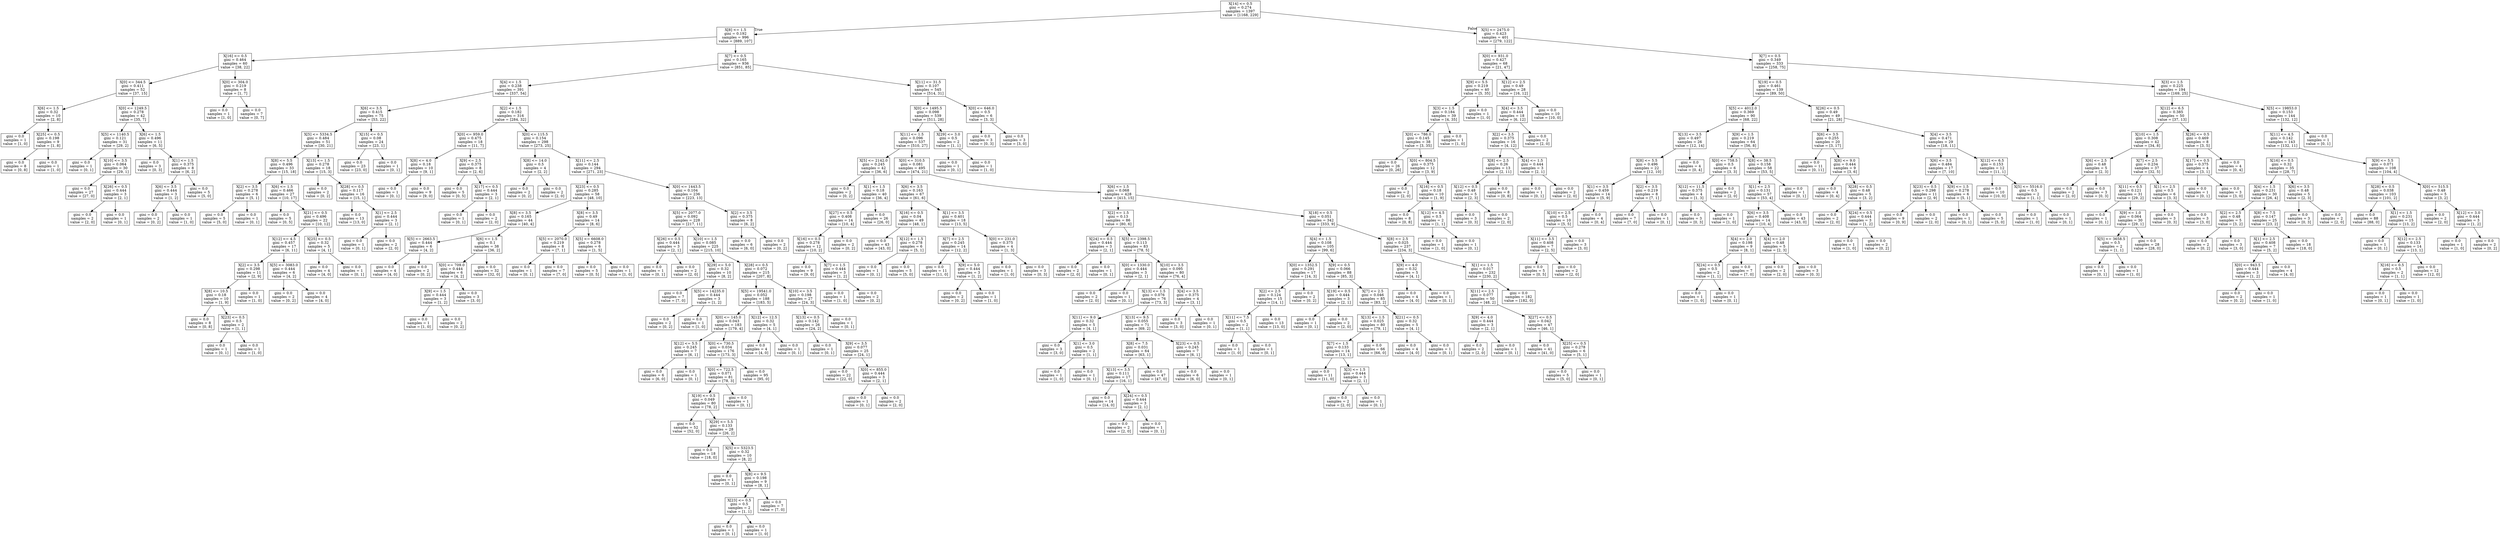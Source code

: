 digraph Tree {
node [shape=box] ;
0 [label="X[14] <= 0.5\ngini = 0.274\nsamples = 1397\nvalue = [1168, 229]"] ;
1 [label="X[8] <= 1.5\ngini = 0.192\nsamples = 996\nvalue = [889, 107]"] ;
0 -> 1 [labeldistance=2.5, labelangle=45, headlabel="True"] ;
2 [label="X[16] <= 0.5\ngini = 0.464\nsamples = 60\nvalue = [38, 22]"] ;
1 -> 2 ;
3 [label="X[0] <= 344.5\ngini = 0.411\nsamples = 52\nvalue = [37, 15]"] ;
2 -> 3 ;
4 [label="X[6] <= 1.5\ngini = 0.32\nsamples = 10\nvalue = [2, 8]"] ;
3 -> 4 ;
5 [label="gini = 0.0\nsamples = 1\nvalue = [1, 0]"] ;
4 -> 5 ;
6 [label="X[25] <= 0.5\ngini = 0.198\nsamples = 9\nvalue = [1, 8]"] ;
4 -> 6 ;
7 [label="gini = 0.0\nsamples = 8\nvalue = [0, 8]"] ;
6 -> 7 ;
8 [label="gini = 0.0\nsamples = 1\nvalue = [1, 0]"] ;
6 -> 8 ;
9 [label="X[0] <= 1249.5\ngini = 0.278\nsamples = 42\nvalue = [35, 7]"] ;
3 -> 9 ;
10 [label="X[5] <= 1140.5\ngini = 0.121\nsamples = 31\nvalue = [29, 2]"] ;
9 -> 10 ;
11 [label="gini = 0.0\nsamples = 1\nvalue = [0, 1]"] ;
10 -> 11 ;
12 [label="X[10] <= 3.5\ngini = 0.064\nsamples = 30\nvalue = [29, 1]"] ;
10 -> 12 ;
13 [label="gini = 0.0\nsamples = 27\nvalue = [27, 0]"] ;
12 -> 13 ;
14 [label="X[26] <= 0.5\ngini = 0.444\nsamples = 3\nvalue = [2, 1]"] ;
12 -> 14 ;
15 [label="gini = 0.0\nsamples = 2\nvalue = [2, 0]"] ;
14 -> 15 ;
16 [label="gini = 0.0\nsamples = 1\nvalue = [0, 1]"] ;
14 -> 16 ;
17 [label="X[6] <= 1.5\ngini = 0.496\nsamples = 11\nvalue = [6, 5]"] ;
9 -> 17 ;
18 [label="gini = 0.0\nsamples = 3\nvalue = [0, 3]"] ;
17 -> 18 ;
19 [label="X[1] <= 1.5\ngini = 0.375\nsamples = 8\nvalue = [6, 2]"] ;
17 -> 19 ;
20 [label="X[6] <= 3.5\ngini = 0.444\nsamples = 3\nvalue = [1, 2]"] ;
19 -> 20 ;
21 [label="gini = 0.0\nsamples = 2\nvalue = [0, 2]"] ;
20 -> 21 ;
22 [label="gini = 0.0\nsamples = 1\nvalue = [1, 0]"] ;
20 -> 22 ;
23 [label="gini = 0.0\nsamples = 5\nvalue = [5, 0]"] ;
19 -> 23 ;
24 [label="X[0] <= 304.0\ngini = 0.219\nsamples = 8\nvalue = [1, 7]"] ;
2 -> 24 ;
25 [label="gini = 0.0\nsamples = 1\nvalue = [1, 0]"] ;
24 -> 25 ;
26 [label="gini = 0.0\nsamples = 7\nvalue = [0, 7]"] ;
24 -> 26 ;
27 [label="X[7] <= 0.5\ngini = 0.165\nsamples = 936\nvalue = [851, 85]"] ;
1 -> 27 ;
28 [label="X[4] <= 1.5\ngini = 0.238\nsamples = 391\nvalue = [337, 54]"] ;
27 -> 28 ;
29 [label="X[6] <= 3.5\ngini = 0.415\nsamples = 75\nvalue = [53, 22]"] ;
28 -> 29 ;
30 [label="X[5] <= 5334.5\ngini = 0.484\nsamples = 51\nvalue = [30, 21]"] ;
29 -> 30 ;
31 [label="X[8] <= 5.5\ngini = 0.496\nsamples = 33\nvalue = [15, 18]"] ;
30 -> 31 ;
32 [label="X[2] <= 3.5\ngini = 0.278\nsamples = 6\nvalue = [5, 1]"] ;
31 -> 32 ;
33 [label="gini = 0.0\nsamples = 5\nvalue = [5, 0]"] ;
32 -> 33 ;
34 [label="gini = 0.0\nsamples = 1\nvalue = [0, 1]"] ;
32 -> 34 ;
35 [label="X[6] <= 1.5\ngini = 0.466\nsamples = 27\nvalue = [10, 17]"] ;
31 -> 35 ;
36 [label="gini = 0.0\nsamples = 5\nvalue = [0, 5]"] ;
35 -> 36 ;
37 [label="X[21] <= 0.5\ngini = 0.496\nsamples = 22\nvalue = [10, 12]"] ;
35 -> 37 ;
38 [label="X[12] <= 4.5\ngini = 0.457\nsamples = 17\nvalue = [6, 11]"] ;
37 -> 38 ;
39 [label="X[2] <= 3.5\ngini = 0.298\nsamples = 11\nvalue = [2, 9]"] ;
38 -> 39 ;
40 [label="X[8] <= 10.5\ngini = 0.18\nsamples = 10\nvalue = [1, 9]"] ;
39 -> 40 ;
41 [label="gini = 0.0\nsamples = 8\nvalue = [0, 8]"] ;
40 -> 41 ;
42 [label="X[23] <= 0.5\ngini = 0.5\nsamples = 2\nvalue = [1, 1]"] ;
40 -> 42 ;
43 [label="gini = 0.0\nsamples = 1\nvalue = [0, 1]"] ;
42 -> 43 ;
44 [label="gini = 0.0\nsamples = 1\nvalue = [1, 0]"] ;
42 -> 44 ;
45 [label="gini = 0.0\nsamples = 1\nvalue = [1, 0]"] ;
39 -> 45 ;
46 [label="X[5] <= 3083.0\ngini = 0.444\nsamples = 6\nvalue = [4, 2]"] ;
38 -> 46 ;
47 [label="gini = 0.0\nsamples = 2\nvalue = [0, 2]"] ;
46 -> 47 ;
48 [label="gini = 0.0\nsamples = 4\nvalue = [4, 0]"] ;
46 -> 48 ;
49 [label="X[25] <= 0.5\ngini = 0.32\nsamples = 5\nvalue = [4, 1]"] ;
37 -> 49 ;
50 [label="gini = 0.0\nsamples = 4\nvalue = [4, 0]"] ;
49 -> 50 ;
51 [label="gini = 0.0\nsamples = 1\nvalue = [0, 1]"] ;
49 -> 51 ;
52 [label="X[13] <= 1.5\ngini = 0.278\nsamples = 18\nvalue = [15, 3]"] ;
30 -> 52 ;
53 [label="gini = 0.0\nsamples = 2\nvalue = [0, 2]"] ;
52 -> 53 ;
54 [label="X[28] <= 0.5\ngini = 0.117\nsamples = 16\nvalue = [15, 1]"] ;
52 -> 54 ;
55 [label="gini = 0.0\nsamples = 13\nvalue = [13, 0]"] ;
54 -> 55 ;
56 [label="X[1] <= 2.5\ngini = 0.444\nsamples = 3\nvalue = [2, 1]"] ;
54 -> 56 ;
57 [label="gini = 0.0\nsamples = 1\nvalue = [0, 1]"] ;
56 -> 57 ;
58 [label="gini = 0.0\nsamples = 2\nvalue = [2, 0]"] ;
56 -> 58 ;
59 [label="X[15] <= 0.5\ngini = 0.08\nsamples = 24\nvalue = [23, 1]"] ;
29 -> 59 ;
60 [label="gini = 0.0\nsamples = 23\nvalue = [23, 0]"] ;
59 -> 60 ;
61 [label="gini = 0.0\nsamples = 1\nvalue = [0, 1]"] ;
59 -> 61 ;
62 [label="X[2] <= 1.5\ngini = 0.182\nsamples = 316\nvalue = [284, 32]"] ;
28 -> 62 ;
63 [label="X[0] <= 959.0\ngini = 0.475\nsamples = 18\nvalue = [11, 7]"] ;
62 -> 63 ;
64 [label="X[8] <= 4.0\ngini = 0.18\nsamples = 10\nvalue = [9, 1]"] ;
63 -> 64 ;
65 [label="gini = 0.0\nsamples = 1\nvalue = [0, 1]"] ;
64 -> 65 ;
66 [label="gini = 0.0\nsamples = 9\nvalue = [9, 0]"] ;
64 -> 66 ;
67 [label="X[9] <= 2.5\ngini = 0.375\nsamples = 8\nvalue = [2, 6]"] ;
63 -> 67 ;
68 [label="gini = 0.0\nsamples = 5\nvalue = [0, 5]"] ;
67 -> 68 ;
69 [label="X[17] <= 0.5\ngini = 0.444\nsamples = 3\nvalue = [2, 1]"] ;
67 -> 69 ;
70 [label="gini = 0.0\nsamples = 1\nvalue = [0, 1]"] ;
69 -> 70 ;
71 [label="gini = 0.0\nsamples = 2\nvalue = [2, 0]"] ;
69 -> 71 ;
72 [label="X[0] <= 115.5\ngini = 0.154\nsamples = 298\nvalue = [273, 25]"] ;
62 -> 72 ;
73 [label="X[8] <= 14.0\ngini = 0.5\nsamples = 4\nvalue = [2, 2]"] ;
72 -> 73 ;
74 [label="gini = 0.0\nsamples = 2\nvalue = [0, 2]"] ;
73 -> 74 ;
75 [label="gini = 0.0\nsamples = 2\nvalue = [2, 0]"] ;
73 -> 75 ;
76 [label="X[11] <= 2.5\ngini = 0.144\nsamples = 294\nvalue = [271, 23]"] ;
72 -> 76 ;
77 [label="X[23] <= 0.5\ngini = 0.285\nsamples = 58\nvalue = [48, 10]"] ;
76 -> 77 ;
78 [label="X[8] <= 3.5\ngini = 0.165\nsamples = 44\nvalue = [40, 4]"] ;
77 -> 78 ;
79 [label="X[5] <= 2663.5\ngini = 0.444\nsamples = 6\nvalue = [4, 2]"] ;
78 -> 79 ;
80 [label="gini = 0.0\nsamples = 4\nvalue = [4, 0]"] ;
79 -> 80 ;
81 [label="gini = 0.0\nsamples = 2\nvalue = [0, 2]"] ;
79 -> 81 ;
82 [label="X[6] <= 1.5\ngini = 0.1\nsamples = 38\nvalue = [36, 2]"] ;
78 -> 82 ;
83 [label="X[0] <= 709.0\ngini = 0.444\nsamples = 6\nvalue = [4, 2]"] ;
82 -> 83 ;
84 [label="X[9] <= 1.5\ngini = 0.444\nsamples = 3\nvalue = [1, 2]"] ;
83 -> 84 ;
85 [label="gini = 0.0\nsamples = 1\nvalue = [1, 0]"] ;
84 -> 85 ;
86 [label="gini = 0.0\nsamples = 2\nvalue = [0, 2]"] ;
84 -> 86 ;
87 [label="gini = 0.0\nsamples = 3\nvalue = [3, 0]"] ;
83 -> 87 ;
88 [label="gini = 0.0\nsamples = 32\nvalue = [32, 0]"] ;
82 -> 88 ;
89 [label="X[8] <= 3.5\ngini = 0.49\nsamples = 14\nvalue = [8, 6]"] ;
77 -> 89 ;
90 [label="X[5] <= 2070.0\ngini = 0.219\nsamples = 8\nvalue = [7, 1]"] ;
89 -> 90 ;
91 [label="gini = 0.0\nsamples = 1\nvalue = [0, 1]"] ;
90 -> 91 ;
92 [label="gini = 0.0\nsamples = 7\nvalue = [7, 0]"] ;
90 -> 92 ;
93 [label="X[5] <= 6608.0\ngini = 0.278\nsamples = 6\nvalue = [1, 5]"] ;
89 -> 93 ;
94 [label="gini = 0.0\nsamples = 5\nvalue = [0, 5]"] ;
93 -> 94 ;
95 [label="gini = 0.0\nsamples = 1\nvalue = [1, 0]"] ;
93 -> 95 ;
96 [label="X[0] <= 1443.5\ngini = 0.104\nsamples = 236\nvalue = [223, 13]"] ;
76 -> 96 ;
97 [label="X[5] <= 2077.0\ngini = 0.092\nsamples = 228\nvalue = [217, 11]"] ;
96 -> 97 ;
98 [label="X[26] <= 0.5\ngini = 0.444\nsamples = 3\nvalue = [2, 1]"] ;
97 -> 98 ;
99 [label="gini = 0.0\nsamples = 1\nvalue = [0, 1]"] ;
98 -> 99 ;
100 [label="gini = 0.0\nsamples = 2\nvalue = [2, 0]"] ;
98 -> 100 ;
101 [label="X[10] <= 1.5\ngini = 0.085\nsamples = 225\nvalue = [215, 10]"] ;
97 -> 101 ;
102 [label="X[29] <= 5.0\ngini = 0.32\nsamples = 10\nvalue = [8, 2]"] ;
101 -> 102 ;
103 [label="gini = 0.0\nsamples = 7\nvalue = [7, 0]"] ;
102 -> 103 ;
104 [label="X[5] <= 14235.0\ngini = 0.444\nsamples = 3\nvalue = [1, 2]"] ;
102 -> 104 ;
105 [label="gini = 0.0\nsamples = 2\nvalue = [0, 2]"] ;
104 -> 105 ;
106 [label="gini = 0.0\nsamples = 1\nvalue = [1, 0]"] ;
104 -> 106 ;
107 [label="X[28] <= 0.5\ngini = 0.072\nsamples = 215\nvalue = [207, 8]"] ;
101 -> 107 ;
108 [label="X[5] <= 19541.0\ngini = 0.052\nsamples = 188\nvalue = [183, 5]"] ;
107 -> 108 ;
109 [label="X[0] <= 145.0\ngini = 0.043\nsamples = 183\nvalue = [179, 4]"] ;
108 -> 109 ;
110 [label="X[12] <= 5.5\ngini = 0.245\nsamples = 7\nvalue = [6, 1]"] ;
109 -> 110 ;
111 [label="gini = 0.0\nsamples = 6\nvalue = [6, 0]"] ;
110 -> 111 ;
112 [label="gini = 0.0\nsamples = 1\nvalue = [0, 1]"] ;
110 -> 112 ;
113 [label="X[0] <= 730.5\ngini = 0.034\nsamples = 176\nvalue = [173, 3]"] ;
109 -> 113 ;
114 [label="X[0] <= 722.5\ngini = 0.071\nsamples = 81\nvalue = [78, 3]"] ;
113 -> 114 ;
115 [label="X[19] <= 0.5\ngini = 0.049\nsamples = 80\nvalue = [78, 2]"] ;
114 -> 115 ;
116 [label="gini = 0.0\nsamples = 52\nvalue = [52, 0]"] ;
115 -> 116 ;
117 [label="X[29] <= 5.5\ngini = 0.133\nsamples = 28\nvalue = [26, 2]"] ;
115 -> 117 ;
118 [label="gini = 0.0\nsamples = 18\nvalue = [18, 0]"] ;
117 -> 118 ;
119 [label="X[5] <= 5323.5\ngini = 0.32\nsamples = 10\nvalue = [8, 2]"] ;
117 -> 119 ;
120 [label="gini = 0.0\nsamples = 1\nvalue = [0, 1]"] ;
119 -> 120 ;
121 [label="X[8] <= 9.5\ngini = 0.198\nsamples = 9\nvalue = [8, 1]"] ;
119 -> 121 ;
122 [label="X[23] <= 0.5\ngini = 0.5\nsamples = 2\nvalue = [1, 1]"] ;
121 -> 122 ;
123 [label="gini = 0.0\nsamples = 1\nvalue = [0, 1]"] ;
122 -> 123 ;
124 [label="gini = 0.0\nsamples = 1\nvalue = [1, 0]"] ;
122 -> 124 ;
125 [label="gini = 0.0\nsamples = 7\nvalue = [7, 0]"] ;
121 -> 125 ;
126 [label="gini = 0.0\nsamples = 1\nvalue = [0, 1]"] ;
114 -> 126 ;
127 [label="gini = 0.0\nsamples = 95\nvalue = [95, 0]"] ;
113 -> 127 ;
128 [label="X[12] <= 12.5\ngini = 0.32\nsamples = 5\nvalue = [4, 1]"] ;
108 -> 128 ;
129 [label="gini = 0.0\nsamples = 4\nvalue = [4, 0]"] ;
128 -> 129 ;
130 [label="gini = 0.0\nsamples = 1\nvalue = [0, 1]"] ;
128 -> 130 ;
131 [label="X[10] <= 3.5\ngini = 0.198\nsamples = 27\nvalue = [24, 3]"] ;
107 -> 131 ;
132 [label="X[13] <= 0.5\ngini = 0.142\nsamples = 26\nvalue = [24, 2]"] ;
131 -> 132 ;
133 [label="gini = 0.0\nsamples = 1\nvalue = [0, 1]"] ;
132 -> 133 ;
134 [label="X[9] <= 3.5\ngini = 0.077\nsamples = 25\nvalue = [24, 1]"] ;
132 -> 134 ;
135 [label="gini = 0.0\nsamples = 22\nvalue = [22, 0]"] ;
134 -> 135 ;
136 [label="X[0] <= 855.0\ngini = 0.444\nsamples = 3\nvalue = [2, 1]"] ;
134 -> 136 ;
137 [label="gini = 0.0\nsamples = 1\nvalue = [0, 1]"] ;
136 -> 137 ;
138 [label="gini = 0.0\nsamples = 2\nvalue = [2, 0]"] ;
136 -> 138 ;
139 [label="gini = 0.0\nsamples = 1\nvalue = [0, 1]"] ;
131 -> 139 ;
140 [label="X[2] <= 3.5\ngini = 0.375\nsamples = 8\nvalue = [6, 2]"] ;
96 -> 140 ;
141 [label="gini = 0.0\nsamples = 6\nvalue = [6, 0]"] ;
140 -> 141 ;
142 [label="gini = 0.0\nsamples = 2\nvalue = [0, 2]"] ;
140 -> 142 ;
143 [label="X[11] <= 31.5\ngini = 0.107\nsamples = 545\nvalue = [514, 31]"] ;
27 -> 143 ;
144 [label="X[0] <= 1495.5\ngini = 0.098\nsamples = 539\nvalue = [511, 28]"] ;
143 -> 144 ;
145 [label="X[11] <= 1.5\ngini = 0.096\nsamples = 537\nvalue = [510, 27]"] ;
144 -> 145 ;
146 [label="X[5] <= 2142.0\ngini = 0.245\nsamples = 42\nvalue = [36, 6]"] ;
145 -> 146 ;
147 [label="gini = 0.0\nsamples = 2\nvalue = [0, 2]"] ;
146 -> 147 ;
148 [label="X[1] <= 1.5\ngini = 0.18\nsamples = 40\nvalue = [36, 4]"] ;
146 -> 148 ;
149 [label="X[27] <= 0.5\ngini = 0.408\nsamples = 14\nvalue = [10, 4]"] ;
148 -> 149 ;
150 [label="X[16] <= 0.5\ngini = 0.278\nsamples = 12\nvalue = [10, 2]"] ;
149 -> 150 ;
151 [label="gini = 0.0\nsamples = 9\nvalue = [9, 0]"] ;
150 -> 151 ;
152 [label="X[7] <= 1.5\ngini = 0.444\nsamples = 3\nvalue = [1, 2]"] ;
150 -> 152 ;
153 [label="gini = 0.0\nsamples = 1\nvalue = [1, 0]"] ;
152 -> 153 ;
154 [label="gini = 0.0\nsamples = 2\nvalue = [0, 2]"] ;
152 -> 154 ;
155 [label="gini = 0.0\nsamples = 2\nvalue = [0, 2]"] ;
149 -> 155 ;
156 [label="gini = 0.0\nsamples = 26\nvalue = [26, 0]"] ;
148 -> 156 ;
157 [label="X[0] <= 310.5\ngini = 0.081\nsamples = 495\nvalue = [474, 21]"] ;
145 -> 157 ;
158 [label="X[6] <= 3.5\ngini = 0.163\nsamples = 67\nvalue = [61, 6]"] ;
157 -> 158 ;
159 [label="X[16] <= 0.5\ngini = 0.04\nsamples = 49\nvalue = [48, 1]"] ;
158 -> 159 ;
160 [label="gini = 0.0\nsamples = 43\nvalue = [43, 0]"] ;
159 -> 160 ;
161 [label="X[12] <= 1.5\ngini = 0.278\nsamples = 6\nvalue = [5, 1]"] ;
159 -> 161 ;
162 [label="gini = 0.0\nsamples = 1\nvalue = [0, 1]"] ;
161 -> 162 ;
163 [label="gini = 0.0\nsamples = 5\nvalue = [5, 0]"] ;
161 -> 163 ;
164 [label="X[1] <= 3.5\ngini = 0.401\nsamples = 18\nvalue = [13, 5]"] ;
158 -> 164 ;
165 [label="X[7] <= 2.5\ngini = 0.245\nsamples = 14\nvalue = [12, 2]"] ;
164 -> 165 ;
166 [label="gini = 0.0\nsamples = 11\nvalue = [11, 0]"] ;
165 -> 166 ;
167 [label="X[9] <= 5.0\ngini = 0.444\nsamples = 3\nvalue = [1, 2]"] ;
165 -> 167 ;
168 [label="gini = 0.0\nsamples = 2\nvalue = [0, 2]"] ;
167 -> 168 ;
169 [label="gini = 0.0\nsamples = 1\nvalue = [1, 0]"] ;
167 -> 169 ;
170 [label="X[0] <= 231.0\ngini = 0.375\nsamples = 4\nvalue = [1, 3]"] ;
164 -> 170 ;
171 [label="gini = 0.0\nsamples = 1\nvalue = [1, 0]"] ;
170 -> 171 ;
172 [label="gini = 0.0\nsamples = 3\nvalue = [0, 3]"] ;
170 -> 172 ;
173 [label="X[6] <= 1.5\ngini = 0.068\nsamples = 428\nvalue = [413, 15]"] ;
157 -> 173 ;
174 [label="X[2] <= 1.5\ngini = 0.13\nsamples = 86\nvalue = [80, 6]"] ;
173 -> 174 ;
175 [label="X[24] <= 0.5\ngini = 0.444\nsamples = 3\nvalue = [2, 1]"] ;
174 -> 175 ;
176 [label="gini = 0.0\nsamples = 2\nvalue = [2, 0]"] ;
175 -> 176 ;
177 [label="gini = 0.0\nsamples = 1\nvalue = [0, 1]"] ;
175 -> 177 ;
178 [label="X[5] <= 2398.5\ngini = 0.113\nsamples = 83\nvalue = [78, 5]"] ;
174 -> 178 ;
179 [label="X[0] <= 1330.0\ngini = 0.444\nsamples = 3\nvalue = [2, 1]"] ;
178 -> 179 ;
180 [label="gini = 0.0\nsamples = 2\nvalue = [2, 0]"] ;
179 -> 180 ;
181 [label="gini = 0.0\nsamples = 1\nvalue = [0, 1]"] ;
179 -> 181 ;
182 [label="X[10] <= 3.5\ngini = 0.095\nsamples = 80\nvalue = [76, 4]"] ;
178 -> 182 ;
183 [label="X[13] <= 1.5\ngini = 0.076\nsamples = 76\nvalue = [73, 3]"] ;
182 -> 183 ;
184 [label="X[11] <= 9.0\ngini = 0.32\nsamples = 5\nvalue = [4, 1]"] ;
183 -> 184 ;
185 [label="gini = 0.0\nsamples = 3\nvalue = [3, 0]"] ;
184 -> 185 ;
186 [label="X[1] <= 3.0\ngini = 0.5\nsamples = 2\nvalue = [1, 1]"] ;
184 -> 186 ;
187 [label="gini = 0.0\nsamples = 1\nvalue = [1, 0]"] ;
186 -> 187 ;
188 [label="gini = 0.0\nsamples = 1\nvalue = [0, 1]"] ;
186 -> 188 ;
189 [label="X[13] <= 9.5\ngini = 0.055\nsamples = 71\nvalue = [69, 2]"] ;
183 -> 189 ;
190 [label="X[8] <= 7.5\ngini = 0.031\nsamples = 64\nvalue = [63, 1]"] ;
189 -> 190 ;
191 [label="X[13] <= 3.5\ngini = 0.111\nsamples = 17\nvalue = [16, 1]"] ;
190 -> 191 ;
192 [label="gini = 0.0\nsamples = 14\nvalue = [14, 0]"] ;
191 -> 192 ;
193 [label="X[24] <= 0.5\ngini = 0.444\nsamples = 3\nvalue = [2, 1]"] ;
191 -> 193 ;
194 [label="gini = 0.0\nsamples = 2\nvalue = [2, 0]"] ;
193 -> 194 ;
195 [label="gini = 0.0\nsamples = 1\nvalue = [0, 1]"] ;
193 -> 195 ;
196 [label="gini = 0.0\nsamples = 47\nvalue = [47, 0]"] ;
190 -> 196 ;
197 [label="X[23] <= 0.5\ngini = 0.245\nsamples = 7\nvalue = [6, 1]"] ;
189 -> 197 ;
198 [label="gini = 0.0\nsamples = 6\nvalue = [6, 0]"] ;
197 -> 198 ;
199 [label="gini = 0.0\nsamples = 1\nvalue = [0, 1]"] ;
197 -> 199 ;
200 [label="X[4] <= 3.5\ngini = 0.375\nsamples = 4\nvalue = [3, 1]"] ;
182 -> 200 ;
201 [label="gini = 0.0\nsamples = 3\nvalue = [3, 0]"] ;
200 -> 201 ;
202 [label="gini = 0.0\nsamples = 1\nvalue = [0, 1]"] ;
200 -> 202 ;
203 [label="X[18] <= 0.5\ngini = 0.051\nsamples = 342\nvalue = [333, 9]"] ;
173 -> 203 ;
204 [label="X[4] <= 1.5\ngini = 0.108\nsamples = 105\nvalue = [99, 6]"] ;
203 -> 204 ;
205 [label="X[0] <= 1352.5\ngini = 0.291\nsamples = 17\nvalue = [14, 3]"] ;
204 -> 205 ;
206 [label="X[2] <= 2.5\ngini = 0.124\nsamples = 15\nvalue = [14, 1]"] ;
205 -> 206 ;
207 [label="X[11] <= 7.5\ngini = 0.5\nsamples = 2\nvalue = [1, 1]"] ;
206 -> 207 ;
208 [label="gini = 0.0\nsamples = 1\nvalue = [1, 0]"] ;
207 -> 208 ;
209 [label="gini = 0.0\nsamples = 1\nvalue = [0, 1]"] ;
207 -> 209 ;
210 [label="gini = 0.0\nsamples = 13\nvalue = [13, 0]"] ;
206 -> 210 ;
211 [label="gini = 0.0\nsamples = 2\nvalue = [0, 2]"] ;
205 -> 211 ;
212 [label="X[9] <= 0.5\ngini = 0.066\nsamples = 88\nvalue = [85, 3]"] ;
204 -> 212 ;
213 [label="X[19] <= 0.5\ngini = 0.444\nsamples = 3\nvalue = [2, 1]"] ;
212 -> 213 ;
214 [label="gini = 0.0\nsamples = 1\nvalue = [0, 1]"] ;
213 -> 214 ;
215 [label="gini = 0.0\nsamples = 2\nvalue = [2, 0]"] ;
213 -> 215 ;
216 [label="X[7] <= 2.5\ngini = 0.046\nsamples = 85\nvalue = [83, 2]"] ;
212 -> 216 ;
217 [label="X[13] <= 1.5\ngini = 0.025\nsamples = 80\nvalue = [79, 1]"] ;
216 -> 217 ;
218 [label="X[7] <= 1.5\ngini = 0.133\nsamples = 14\nvalue = [13, 1]"] ;
217 -> 218 ;
219 [label="gini = 0.0\nsamples = 11\nvalue = [11, 0]"] ;
218 -> 219 ;
220 [label="X[3] <= 1.5\ngini = 0.444\nsamples = 3\nvalue = [2, 1]"] ;
218 -> 220 ;
221 [label="gini = 0.0\nsamples = 2\nvalue = [2, 0]"] ;
220 -> 221 ;
222 [label="gini = 0.0\nsamples = 1\nvalue = [0, 1]"] ;
220 -> 222 ;
223 [label="gini = 0.0\nsamples = 66\nvalue = [66, 0]"] ;
217 -> 223 ;
224 [label="X[21] <= 0.5\ngini = 0.32\nsamples = 5\nvalue = [4, 1]"] ;
216 -> 224 ;
225 [label="gini = 0.0\nsamples = 4\nvalue = [4, 0]"] ;
224 -> 225 ;
226 [label="gini = 0.0\nsamples = 1\nvalue = [0, 1]"] ;
224 -> 226 ;
227 [label="X[8] <= 2.5\ngini = 0.025\nsamples = 237\nvalue = [234, 3]"] ;
203 -> 227 ;
228 [label="X[9] <= 4.0\ngini = 0.32\nsamples = 5\nvalue = [4, 1]"] ;
227 -> 228 ;
229 [label="gini = 0.0\nsamples = 4\nvalue = [4, 0]"] ;
228 -> 229 ;
230 [label="gini = 0.0\nsamples = 1\nvalue = [0, 1]"] ;
228 -> 230 ;
231 [label="X[1] <= 1.5\ngini = 0.017\nsamples = 232\nvalue = [230, 2]"] ;
227 -> 231 ;
232 [label="X[11] <= 2.5\ngini = 0.077\nsamples = 50\nvalue = [48, 2]"] ;
231 -> 232 ;
233 [label="X[9] <= 4.0\ngini = 0.444\nsamples = 3\nvalue = [2, 1]"] ;
232 -> 233 ;
234 [label="gini = 0.0\nsamples = 2\nvalue = [2, 0]"] ;
233 -> 234 ;
235 [label="gini = 0.0\nsamples = 1\nvalue = [0, 1]"] ;
233 -> 235 ;
236 [label="X[27] <= 0.5\ngini = 0.042\nsamples = 47\nvalue = [46, 1]"] ;
232 -> 236 ;
237 [label="gini = 0.0\nsamples = 41\nvalue = [41, 0]"] ;
236 -> 237 ;
238 [label="X[25] <= 0.5\ngini = 0.278\nsamples = 6\nvalue = [5, 1]"] ;
236 -> 238 ;
239 [label="gini = 0.0\nsamples = 5\nvalue = [5, 0]"] ;
238 -> 239 ;
240 [label="gini = 0.0\nsamples = 1\nvalue = [0, 1]"] ;
238 -> 240 ;
241 [label="gini = 0.0\nsamples = 182\nvalue = [182, 0]"] ;
231 -> 241 ;
242 [label="X[29] <= 3.0\ngini = 0.5\nsamples = 2\nvalue = [1, 1]"] ;
144 -> 242 ;
243 [label="gini = 0.0\nsamples = 1\nvalue = [0, 1]"] ;
242 -> 243 ;
244 [label="gini = 0.0\nsamples = 1\nvalue = [1, 0]"] ;
242 -> 244 ;
245 [label="X[0] <= 646.0\ngini = 0.5\nsamples = 6\nvalue = [3, 3]"] ;
143 -> 245 ;
246 [label="gini = 0.0\nsamples = 3\nvalue = [0, 3]"] ;
245 -> 246 ;
247 [label="gini = 0.0\nsamples = 3\nvalue = [3, 0]"] ;
245 -> 247 ;
248 [label="X[5] <= 2475.0\ngini = 0.423\nsamples = 401\nvalue = [279, 122]"] ;
0 -> 248 [labeldistance=2.5, labelangle=-45, headlabel="False"] ;
249 [label="X[0] <= 931.0\ngini = 0.427\nsamples = 68\nvalue = [21, 47]"] ;
248 -> 249 ;
250 [label="X[9] <= 5.5\ngini = 0.219\nsamples = 40\nvalue = [5, 35]"] ;
249 -> 250 ;
251 [label="X[3] <= 1.5\ngini = 0.184\nsamples = 39\nvalue = [4, 35]"] ;
250 -> 251 ;
252 [label="X[0] <= 786.0\ngini = 0.145\nsamples = 38\nvalue = [3, 35]"] ;
251 -> 252 ;
253 [label="gini = 0.0\nsamples = 26\nvalue = [0, 26]"] ;
252 -> 253 ;
254 [label="X[0] <= 804.5\ngini = 0.375\nsamples = 12\nvalue = [3, 9]"] ;
252 -> 254 ;
255 [label="gini = 0.0\nsamples = 2\nvalue = [2, 0]"] ;
254 -> 255 ;
256 [label="X[16] <= 0.5\ngini = 0.18\nsamples = 10\nvalue = [1, 9]"] ;
254 -> 256 ;
257 [label="gini = 0.0\nsamples = 8\nvalue = [0, 8]"] ;
256 -> 257 ;
258 [label="X[12] <= 4.5\ngini = 0.5\nsamples = 2\nvalue = [1, 1]"] ;
256 -> 258 ;
259 [label="gini = 0.0\nsamples = 1\nvalue = [1, 0]"] ;
258 -> 259 ;
260 [label="gini = 0.0\nsamples = 1\nvalue = [0, 1]"] ;
258 -> 260 ;
261 [label="gini = 0.0\nsamples = 1\nvalue = [1, 0]"] ;
251 -> 261 ;
262 [label="gini = 0.0\nsamples = 1\nvalue = [1, 0]"] ;
250 -> 262 ;
263 [label="X[12] <= 2.5\ngini = 0.49\nsamples = 28\nvalue = [16, 12]"] ;
249 -> 263 ;
264 [label="X[4] <= 3.5\ngini = 0.444\nsamples = 18\nvalue = [6, 12]"] ;
263 -> 264 ;
265 [label="X[2] <= 3.5\ngini = 0.375\nsamples = 16\nvalue = [4, 12]"] ;
264 -> 265 ;
266 [label="X[8] <= 2.5\ngini = 0.26\nsamples = 13\nvalue = [2, 11]"] ;
265 -> 266 ;
267 [label="X[12] <= 0.5\ngini = 0.48\nsamples = 5\nvalue = [2, 3]"] ;
266 -> 267 ;
268 [label="gini = 0.0\nsamples = 3\nvalue = [0, 3]"] ;
267 -> 268 ;
269 [label="gini = 0.0\nsamples = 2\nvalue = [2, 0]"] ;
267 -> 269 ;
270 [label="gini = 0.0\nsamples = 8\nvalue = [0, 8]"] ;
266 -> 270 ;
271 [label="X[4] <= 1.5\ngini = 0.444\nsamples = 3\nvalue = [2, 1]"] ;
265 -> 271 ;
272 [label="gini = 0.0\nsamples = 1\nvalue = [0, 1]"] ;
271 -> 272 ;
273 [label="gini = 0.0\nsamples = 2\nvalue = [2, 0]"] ;
271 -> 273 ;
274 [label="gini = 0.0\nsamples = 2\nvalue = [2, 0]"] ;
264 -> 274 ;
275 [label="gini = 0.0\nsamples = 10\nvalue = [10, 0]"] ;
263 -> 275 ;
276 [label="X[7] <= 0.5\ngini = 0.349\nsamples = 333\nvalue = [258, 75]"] ;
248 -> 276 ;
277 [label="X[19] <= 0.5\ngini = 0.461\nsamples = 139\nvalue = [89, 50]"] ;
276 -> 277 ;
278 [label="X[5] <= 4012.0\ngini = 0.369\nsamples = 90\nvalue = [68, 22]"] ;
277 -> 278 ;
279 [label="X[13] <= 3.5\ngini = 0.497\nsamples = 26\nvalue = [12, 14]"] ;
278 -> 279 ;
280 [label="X[8] <= 5.5\ngini = 0.496\nsamples = 22\nvalue = [12, 10]"] ;
279 -> 280 ;
281 [label="X[1] <= 3.5\ngini = 0.459\nsamples = 14\nvalue = [5, 9]"] ;
280 -> 281 ;
282 [label="X[10] <= 2.5\ngini = 0.5\nsamples = 10\nvalue = [5, 5]"] ;
281 -> 282 ;
283 [label="X[11] <= 3.5\ngini = 0.408\nsamples = 7\nvalue = [2, 5]"] ;
282 -> 283 ;
284 [label="gini = 0.0\nsamples = 5\nvalue = [0, 5]"] ;
283 -> 284 ;
285 [label="gini = 0.0\nsamples = 2\nvalue = [2, 0]"] ;
283 -> 285 ;
286 [label="gini = 0.0\nsamples = 3\nvalue = [3, 0]"] ;
282 -> 286 ;
287 [label="gini = 0.0\nsamples = 4\nvalue = [0, 4]"] ;
281 -> 287 ;
288 [label="X[2] <= 3.5\ngini = 0.219\nsamples = 8\nvalue = [7, 1]"] ;
280 -> 288 ;
289 [label="gini = 0.0\nsamples = 7\nvalue = [7, 0]"] ;
288 -> 289 ;
290 [label="gini = 0.0\nsamples = 1\nvalue = [0, 1]"] ;
288 -> 290 ;
291 [label="gini = 0.0\nsamples = 4\nvalue = [0, 4]"] ;
279 -> 291 ;
292 [label="X[9] <= 1.5\ngini = 0.219\nsamples = 64\nvalue = [56, 8]"] ;
278 -> 292 ;
293 [label="X[0] <= 758.5\ngini = 0.5\nsamples = 6\nvalue = [3, 3]"] ;
292 -> 293 ;
294 [label="X[12] <= 11.5\ngini = 0.375\nsamples = 4\nvalue = [1, 3]"] ;
293 -> 294 ;
295 [label="gini = 0.0\nsamples = 3\nvalue = [0, 3]"] ;
294 -> 295 ;
296 [label="gini = 0.0\nsamples = 1\nvalue = [1, 0]"] ;
294 -> 296 ;
297 [label="gini = 0.0\nsamples = 2\nvalue = [2, 0]"] ;
293 -> 297 ;
298 [label="X[8] <= 38.5\ngini = 0.158\nsamples = 58\nvalue = [53, 5]"] ;
292 -> 298 ;
299 [label="X[1] <= 2.5\ngini = 0.131\nsamples = 57\nvalue = [53, 4]"] ;
298 -> 299 ;
300 [label="X[6] <= 3.5\ngini = 0.408\nsamples = 14\nvalue = [10, 4]"] ;
299 -> 300 ;
301 [label="X[4] <= 2.0\ngini = 0.198\nsamples = 9\nvalue = [8, 1]"] ;
300 -> 301 ;
302 [label="X[24] <= 0.5\ngini = 0.5\nsamples = 2\nvalue = [1, 1]"] ;
301 -> 302 ;
303 [label="gini = 0.0\nsamples = 1\nvalue = [1, 0]"] ;
302 -> 303 ;
304 [label="gini = 0.0\nsamples = 1\nvalue = [0, 1]"] ;
302 -> 304 ;
305 [label="gini = 0.0\nsamples = 7\nvalue = [7, 0]"] ;
301 -> 305 ;
306 [label="X[4] <= 2.0\ngini = 0.48\nsamples = 5\nvalue = [2, 3]"] ;
300 -> 306 ;
307 [label="gini = 0.0\nsamples = 2\nvalue = [2, 0]"] ;
306 -> 307 ;
308 [label="gini = 0.0\nsamples = 3\nvalue = [0, 3]"] ;
306 -> 308 ;
309 [label="gini = 0.0\nsamples = 43\nvalue = [43, 0]"] ;
299 -> 309 ;
310 [label="gini = 0.0\nsamples = 1\nvalue = [0, 1]"] ;
298 -> 310 ;
311 [label="X[26] <= 0.5\ngini = 0.49\nsamples = 49\nvalue = [21, 28]"] ;
277 -> 311 ;
312 [label="X[6] <= 3.5\ngini = 0.255\nsamples = 20\nvalue = [3, 17]"] ;
311 -> 312 ;
313 [label="gini = 0.0\nsamples = 11\nvalue = [0, 11]"] ;
312 -> 313 ;
314 [label="X[8] <= 9.0\ngini = 0.444\nsamples = 9\nvalue = [3, 6]"] ;
312 -> 314 ;
315 [label="gini = 0.0\nsamples = 4\nvalue = [0, 4]"] ;
314 -> 315 ;
316 [label="X[28] <= 0.5\ngini = 0.48\nsamples = 5\nvalue = [3, 2]"] ;
314 -> 316 ;
317 [label="gini = 0.0\nsamples = 2\nvalue = [2, 0]"] ;
316 -> 317 ;
318 [label="X[24] <= 0.5\ngini = 0.444\nsamples = 3\nvalue = [1, 2]"] ;
316 -> 318 ;
319 [label="gini = 0.0\nsamples = 1\nvalue = [1, 0]"] ;
318 -> 319 ;
320 [label="gini = 0.0\nsamples = 2\nvalue = [0, 2]"] ;
318 -> 320 ;
321 [label="X[4] <= 3.5\ngini = 0.471\nsamples = 29\nvalue = [18, 11]"] ;
311 -> 321 ;
322 [label="X[6] <= 3.5\ngini = 0.484\nsamples = 17\nvalue = [7, 10]"] ;
321 -> 322 ;
323 [label="X[23] <= 0.5\ngini = 0.298\nsamples = 11\nvalue = [2, 9]"] ;
322 -> 323 ;
324 [label="gini = 0.0\nsamples = 9\nvalue = [0, 9]"] ;
323 -> 324 ;
325 [label="gini = 0.0\nsamples = 2\nvalue = [2, 0]"] ;
323 -> 325 ;
326 [label="X[9] <= 1.5\ngini = 0.278\nsamples = 6\nvalue = [5, 1]"] ;
322 -> 326 ;
327 [label="gini = 0.0\nsamples = 1\nvalue = [0, 1]"] ;
326 -> 327 ;
328 [label="gini = 0.0\nsamples = 5\nvalue = [5, 0]"] ;
326 -> 328 ;
329 [label="X[12] <= 6.5\ngini = 0.153\nsamples = 12\nvalue = [11, 1]"] ;
321 -> 329 ;
330 [label="gini = 0.0\nsamples = 10\nvalue = [10, 0]"] ;
329 -> 330 ;
331 [label="X[5] <= 5516.0\ngini = 0.5\nsamples = 2\nvalue = [1, 1]"] ;
329 -> 331 ;
332 [label="gini = 0.0\nsamples = 1\nvalue = [1, 0]"] ;
331 -> 332 ;
333 [label="gini = 0.0\nsamples = 1\nvalue = [0, 1]"] ;
331 -> 333 ;
334 [label="X[3] <= 1.5\ngini = 0.225\nsamples = 194\nvalue = [169, 25]"] ;
276 -> 334 ;
335 [label="X[12] <= 6.5\ngini = 0.385\nsamples = 50\nvalue = [37, 13]"] ;
334 -> 335 ;
336 [label="X[10] <= 1.5\ngini = 0.308\nsamples = 42\nvalue = [34, 8]"] ;
335 -> 336 ;
337 [label="X[6] <= 2.5\ngini = 0.48\nsamples = 5\nvalue = [2, 3]"] ;
336 -> 337 ;
338 [label="gini = 0.0\nsamples = 2\nvalue = [2, 0]"] ;
337 -> 338 ;
339 [label="gini = 0.0\nsamples = 3\nvalue = [0, 3]"] ;
337 -> 339 ;
340 [label="X[7] <= 2.5\ngini = 0.234\nsamples = 37\nvalue = [32, 5]"] ;
336 -> 340 ;
341 [label="X[11] <= 0.5\ngini = 0.121\nsamples = 31\nvalue = [29, 2]"] ;
340 -> 341 ;
342 [label="gini = 0.0\nsamples = 1\nvalue = [0, 1]"] ;
341 -> 342 ;
343 [label="X[9] <= 1.0\ngini = 0.064\nsamples = 30\nvalue = [29, 1]"] ;
341 -> 343 ;
344 [label="X[5] <= 3658.5\ngini = 0.5\nsamples = 2\nvalue = [1, 1]"] ;
343 -> 344 ;
345 [label="gini = 0.0\nsamples = 1\nvalue = [0, 1]"] ;
344 -> 345 ;
346 [label="gini = 0.0\nsamples = 1\nvalue = [1, 0]"] ;
344 -> 346 ;
347 [label="gini = 0.0\nsamples = 28\nvalue = [28, 0]"] ;
343 -> 347 ;
348 [label="X[1] <= 2.5\ngini = 0.5\nsamples = 6\nvalue = [3, 3]"] ;
340 -> 348 ;
349 [label="gini = 0.0\nsamples = 3\nvalue = [0, 3]"] ;
348 -> 349 ;
350 [label="gini = 0.0\nsamples = 3\nvalue = [3, 0]"] ;
348 -> 350 ;
351 [label="X[26] <= 0.5\ngini = 0.469\nsamples = 8\nvalue = [3, 5]"] ;
335 -> 351 ;
352 [label="X[17] <= 0.5\ngini = 0.375\nsamples = 4\nvalue = [3, 1]"] ;
351 -> 352 ;
353 [label="gini = 0.0\nsamples = 1\nvalue = [0, 1]"] ;
352 -> 353 ;
354 [label="gini = 0.0\nsamples = 3\nvalue = [3, 0]"] ;
352 -> 354 ;
355 [label="gini = 0.0\nsamples = 4\nvalue = [0, 4]"] ;
351 -> 355 ;
356 [label="X[5] <= 19853.0\ngini = 0.153\nsamples = 144\nvalue = [132, 12]"] ;
334 -> 356 ;
357 [label="X[11] <= 4.5\ngini = 0.142\nsamples = 143\nvalue = [132, 11]"] ;
356 -> 357 ;
358 [label="X[16] <= 0.5\ngini = 0.32\nsamples = 35\nvalue = [28, 7]"] ;
357 -> 358 ;
359 [label="X[4] <= 1.5\ngini = 0.231\nsamples = 30\nvalue = [26, 4]"] ;
358 -> 359 ;
360 [label="X[2] <= 2.5\ngini = 0.48\nsamples = 5\nvalue = [3, 2]"] ;
359 -> 360 ;
361 [label="gini = 0.0\nsamples = 2\nvalue = [0, 2]"] ;
360 -> 361 ;
362 [label="gini = 0.0\nsamples = 3\nvalue = [3, 0]"] ;
360 -> 362 ;
363 [label="X[8] <= 7.5\ngini = 0.147\nsamples = 25\nvalue = [23, 2]"] ;
359 -> 363 ;
364 [label="X[1] <= 2.5\ngini = 0.408\nsamples = 7\nvalue = [5, 2]"] ;
363 -> 364 ;
365 [label="X[0] <= 943.5\ngini = 0.444\nsamples = 3\nvalue = [1, 2]"] ;
364 -> 365 ;
366 [label="gini = 0.0\nsamples = 2\nvalue = [0, 2]"] ;
365 -> 366 ;
367 [label="gini = 0.0\nsamples = 1\nvalue = [1, 0]"] ;
365 -> 367 ;
368 [label="gini = 0.0\nsamples = 4\nvalue = [4, 0]"] ;
364 -> 368 ;
369 [label="gini = 0.0\nsamples = 18\nvalue = [18, 0]"] ;
363 -> 369 ;
370 [label="X[6] <= 3.5\ngini = 0.48\nsamples = 5\nvalue = [2, 3]"] ;
358 -> 370 ;
371 [label="gini = 0.0\nsamples = 3\nvalue = [0, 3]"] ;
370 -> 371 ;
372 [label="gini = 0.0\nsamples = 2\nvalue = [2, 0]"] ;
370 -> 372 ;
373 [label="X[9] <= 5.5\ngini = 0.071\nsamples = 108\nvalue = [104, 4]"] ;
357 -> 373 ;
374 [label="X[28] <= 0.5\ngini = 0.038\nsamples = 103\nvalue = [101, 2]"] ;
373 -> 374 ;
375 [label="gini = 0.0\nsamples = 88\nvalue = [88, 0]"] ;
374 -> 375 ;
376 [label="X[1] <= 1.5\ngini = 0.231\nsamples = 15\nvalue = [13, 2]"] ;
374 -> 376 ;
377 [label="gini = 0.0\nsamples = 1\nvalue = [0, 1]"] ;
376 -> 377 ;
378 [label="X[12] <= 2.5\ngini = 0.133\nsamples = 14\nvalue = [13, 1]"] ;
376 -> 378 ;
379 [label="X[16] <= 0.5\ngini = 0.5\nsamples = 2\nvalue = [1, 1]"] ;
378 -> 379 ;
380 [label="gini = 0.0\nsamples = 1\nvalue = [0, 1]"] ;
379 -> 380 ;
381 [label="gini = 0.0\nsamples = 1\nvalue = [1, 0]"] ;
379 -> 381 ;
382 [label="gini = 0.0\nsamples = 12\nvalue = [12, 0]"] ;
378 -> 382 ;
383 [label="X[0] <= 515.5\ngini = 0.48\nsamples = 5\nvalue = [3, 2]"] ;
373 -> 383 ;
384 [label="gini = 0.0\nsamples = 2\nvalue = [2, 0]"] ;
383 -> 384 ;
385 [label="X[12] <= 3.0\ngini = 0.444\nsamples = 3\nvalue = [1, 2]"] ;
383 -> 385 ;
386 [label="gini = 0.0\nsamples = 1\nvalue = [1, 0]"] ;
385 -> 386 ;
387 [label="gini = 0.0\nsamples = 2\nvalue = [0, 2]"] ;
385 -> 387 ;
388 [label="gini = 0.0\nsamples = 1\nvalue = [0, 1]"] ;
356 -> 388 ;
}